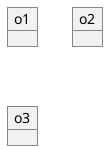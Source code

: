 {
  "sha1": "660vd4e5z990ooyhnb293nwayzdk33y",
  "insertion": {
    "when": "2024-05-30T20:48:20.886Z",
    "url": "https://forum.plantuml.net/11205/ghost-links-between-diagrams",
    "user": "plantuml@gmail.com"
  }
}
@startuml
object o1
object o2
object o3
@enduml
